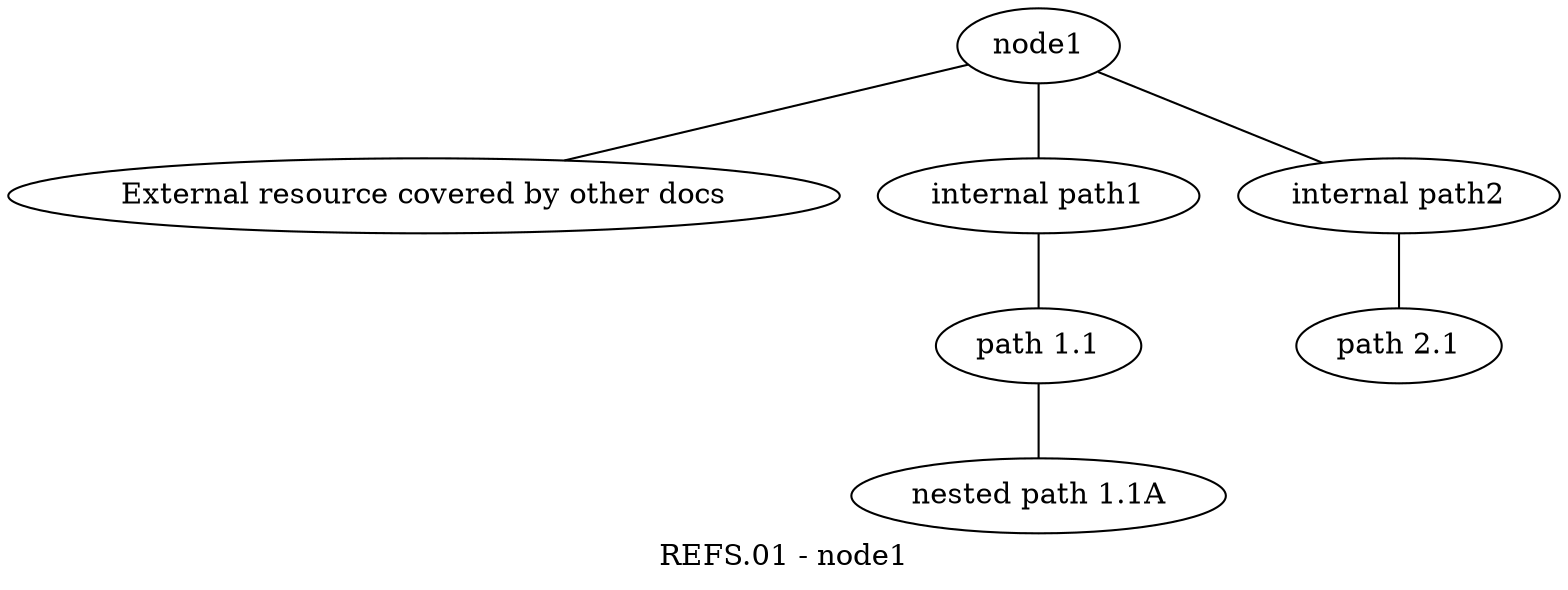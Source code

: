 graph {
	graph [label="REFS.01 - node1"]
	"164546f60261c7e4be0c5f5f9aaeec86" [label=node1]
	ef5473ee1c9a1c76e4fb020110da75fe [label="External resource covered by other docs"]
	"164546f60261c7e4be0c5f5f9aaeec86" -- ef5473ee1c9a1c76e4fb020110da75fe
	a06ea8366ee1c47a5ba7add1f1be8f16 [label="internal path1"]
	c0d1da3003be404e23ced873de24d600 [label="path 1.1"]
	"5814e29eb73616bfe4e8de74e6e849f4" [label="nested path 1.1A"]
	c0d1da3003be404e23ced873de24d600 -- "5814e29eb73616bfe4e8de74e6e849f4"
	a06ea8366ee1c47a5ba7add1f1be8f16 -- c0d1da3003be404e23ced873de24d600
	"164546f60261c7e4be0c5f5f9aaeec86" -- a06ea8366ee1c47a5ba7add1f1be8f16
	"88864649774514362263e91896e0e8d8" [label="internal path2"]
	"33d3644776cad4703f71f3b853a3ab66" [label="path 2.1"]
	"88864649774514362263e91896e0e8d8" -- "33d3644776cad4703f71f3b853a3ab66"
	"164546f60261c7e4be0c5f5f9aaeec86" -- "88864649774514362263e91896e0e8d8"
}
